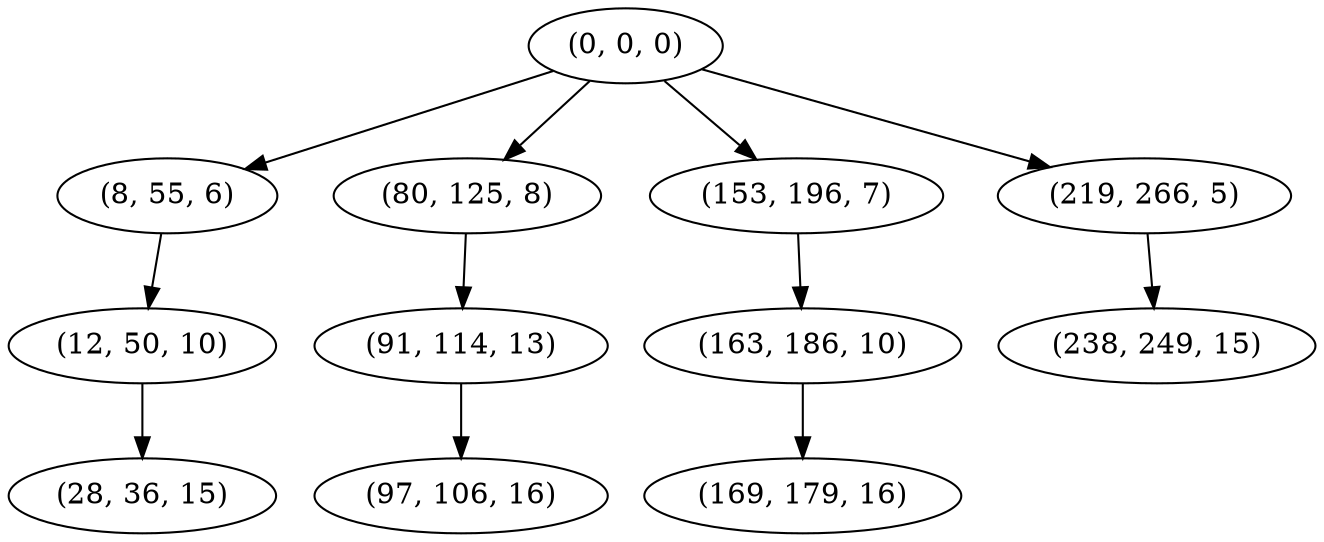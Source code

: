 digraph tree {
    "(0, 0, 0)";
    "(8, 55, 6)";
    "(12, 50, 10)";
    "(28, 36, 15)";
    "(80, 125, 8)";
    "(91, 114, 13)";
    "(97, 106, 16)";
    "(153, 196, 7)";
    "(163, 186, 10)";
    "(169, 179, 16)";
    "(219, 266, 5)";
    "(238, 249, 15)";
    "(0, 0, 0)" -> "(8, 55, 6)";
    "(0, 0, 0)" -> "(80, 125, 8)";
    "(0, 0, 0)" -> "(153, 196, 7)";
    "(0, 0, 0)" -> "(219, 266, 5)";
    "(8, 55, 6)" -> "(12, 50, 10)";
    "(12, 50, 10)" -> "(28, 36, 15)";
    "(80, 125, 8)" -> "(91, 114, 13)";
    "(91, 114, 13)" -> "(97, 106, 16)";
    "(153, 196, 7)" -> "(163, 186, 10)";
    "(163, 186, 10)" -> "(169, 179, 16)";
    "(219, 266, 5)" -> "(238, 249, 15)";
}
